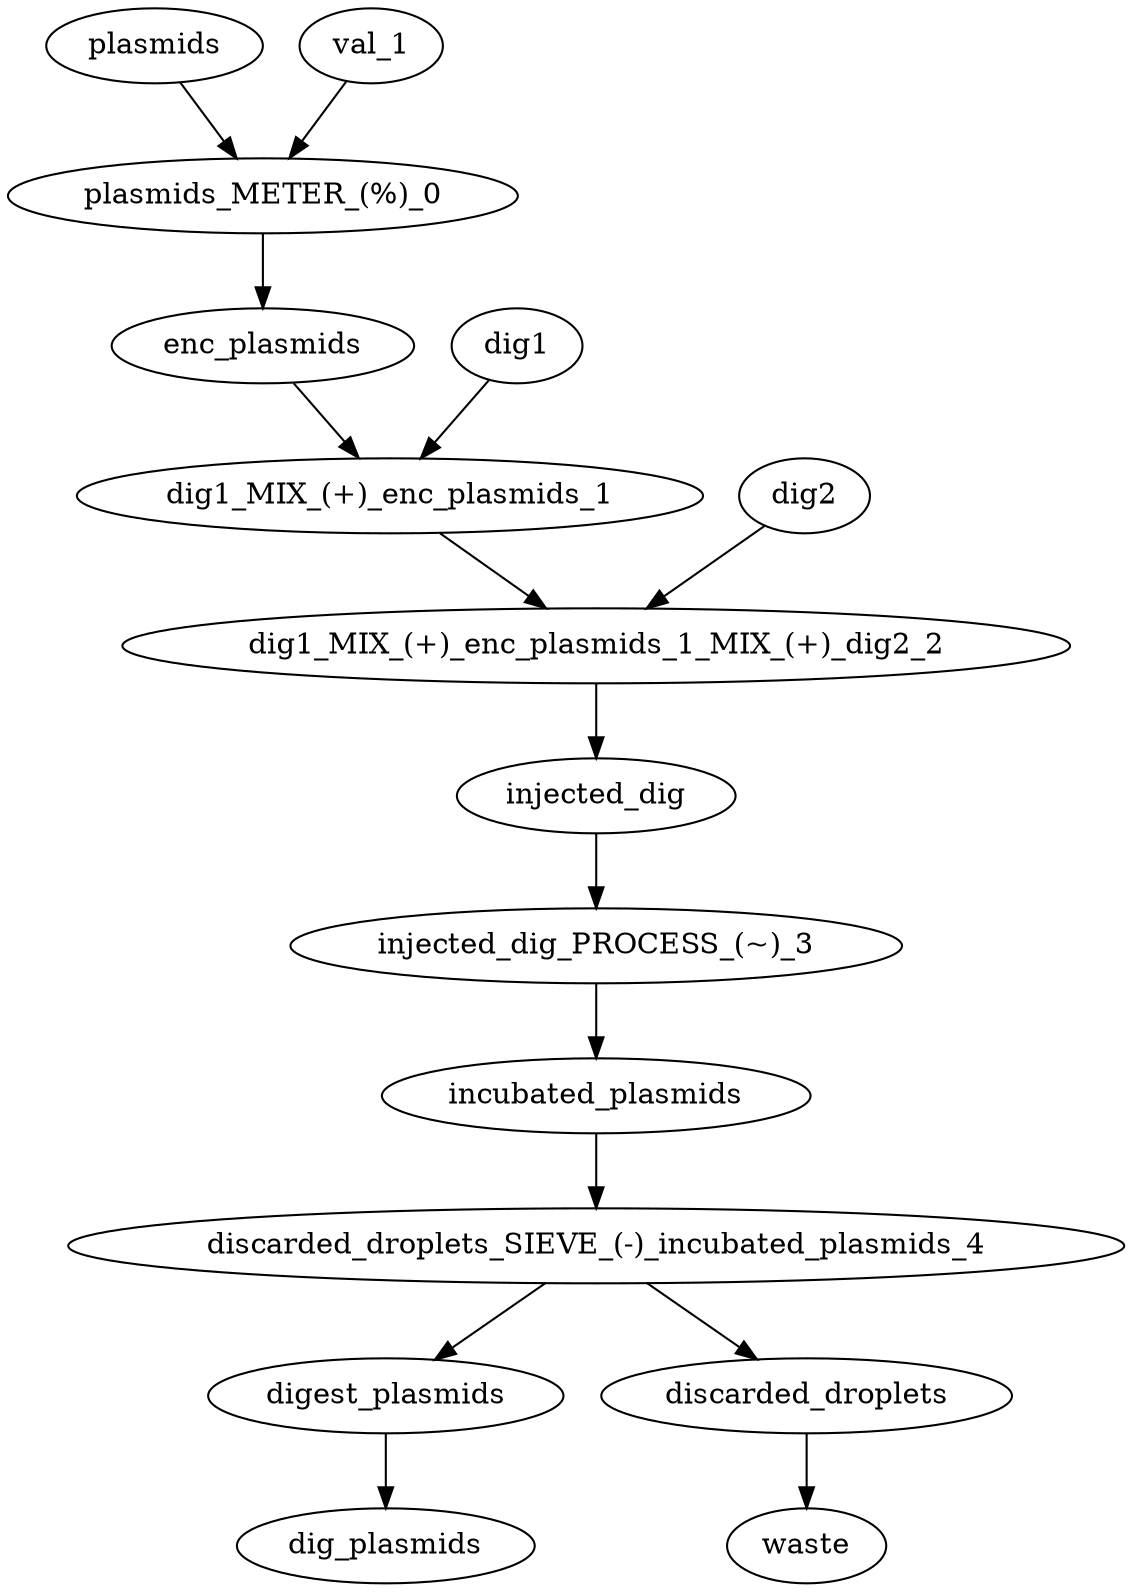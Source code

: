 strict digraph "" {
	plasmids -> "plasmids_METER_(%)_0";
	dig1 -> "dig1_MIX_(+)_enc_plasmids_1";
	dig2 -> "dig1_MIX_(+)_enc_plasmids_1_MIX_(+)_dig2_2";
	enc_plasmids -> "dig1_MIX_(+)_enc_plasmids_1";
	injected_dig -> "injected_dig_PROCESS_(~)_3";
	incubated_plasmids -> "discarded_droplets_SIEVE_(-)_incubated_plasmids_4";
	digest_plasmids -> dig_plasmids;
	discarded_droplets -> waste;
	"plasmids_METER_(%)_0" -> enc_plasmids;
	val_1 -> "plasmids_METER_(%)_0";
	"dig1_MIX_(+)_enc_plasmids_1" -> "dig1_MIX_(+)_enc_plasmids_1_MIX_(+)_dig2_2";
	"dig1_MIX_(+)_enc_plasmids_1_MIX_(+)_dig2_2" -> injected_dig;
	"injected_dig_PROCESS_(~)_3" -> incubated_plasmids;
	"discarded_droplets_SIEVE_(-)_incubated_plasmids_4" -> digest_plasmids;
	"discarded_droplets_SIEVE_(-)_incubated_plasmids_4" -> discarded_droplets;
}
